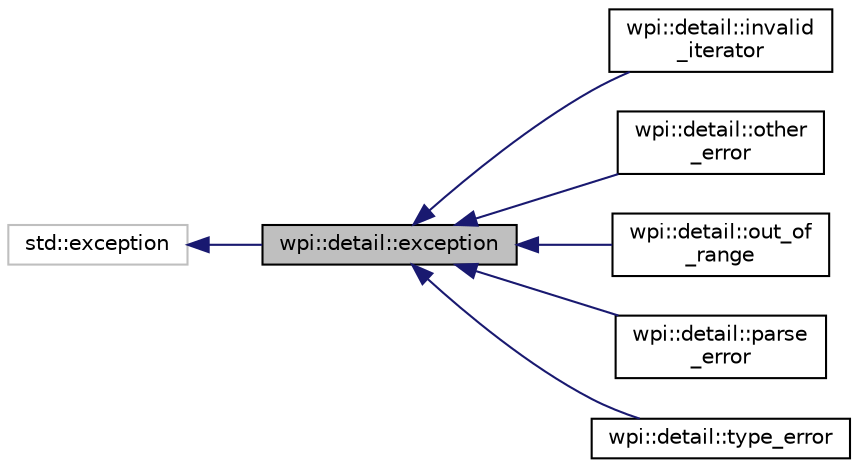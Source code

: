 digraph "wpi::detail::exception"
{
  edge [fontname="Helvetica",fontsize="10",labelfontname="Helvetica",labelfontsize="10"];
  node [fontname="Helvetica",fontsize="10",shape=record];
  rankdir="LR";
  Node1 [label="wpi::detail::exception",height=0.2,width=0.4,color="black", fillcolor="grey75", style="filled", fontcolor="black"];
  Node2 -> Node1 [dir="back",color="midnightblue",fontsize="10",style="solid",fontname="Helvetica"];
  Node2 [label="std::exception",height=0.2,width=0.4,color="grey75", fillcolor="white", style="filled"];
  Node1 -> Node3 [dir="back",color="midnightblue",fontsize="10",style="solid",fontname="Helvetica"];
  Node3 [label="wpi::detail::invalid\l_iterator",height=0.2,width=0.4,color="black", fillcolor="white", style="filled",URL="$classwpi_1_1detail_1_1invalid__iterator.html",tooltip="exception indicating errors with iterators "];
  Node1 -> Node4 [dir="back",color="midnightblue",fontsize="10",style="solid",fontname="Helvetica"];
  Node4 [label="wpi::detail::other\l_error",height=0.2,width=0.4,color="black", fillcolor="white", style="filled",URL="$classwpi_1_1detail_1_1other__error.html",tooltip="exception indicating other errors "];
  Node1 -> Node5 [dir="back",color="midnightblue",fontsize="10",style="solid",fontname="Helvetica"];
  Node5 [label="wpi::detail::out_of\l_range",height=0.2,width=0.4,color="black", fillcolor="white", style="filled",URL="$classwpi_1_1detail_1_1out__of__range.html",tooltip="exception indicating access out of the defined range "];
  Node1 -> Node6 [dir="back",color="midnightblue",fontsize="10",style="solid",fontname="Helvetica"];
  Node6 [label="wpi::detail::parse\l_error",height=0.2,width=0.4,color="black", fillcolor="white", style="filled",URL="$classwpi_1_1detail_1_1parse__error.html",tooltip="exception indicating a parse error "];
  Node1 -> Node7 [dir="back",color="midnightblue",fontsize="10",style="solid",fontname="Helvetica"];
  Node7 [label="wpi::detail::type_error",height=0.2,width=0.4,color="black", fillcolor="white", style="filled",URL="$classwpi_1_1detail_1_1type__error.html",tooltip="exception indicating executing a member function with a wrong type "];
}
